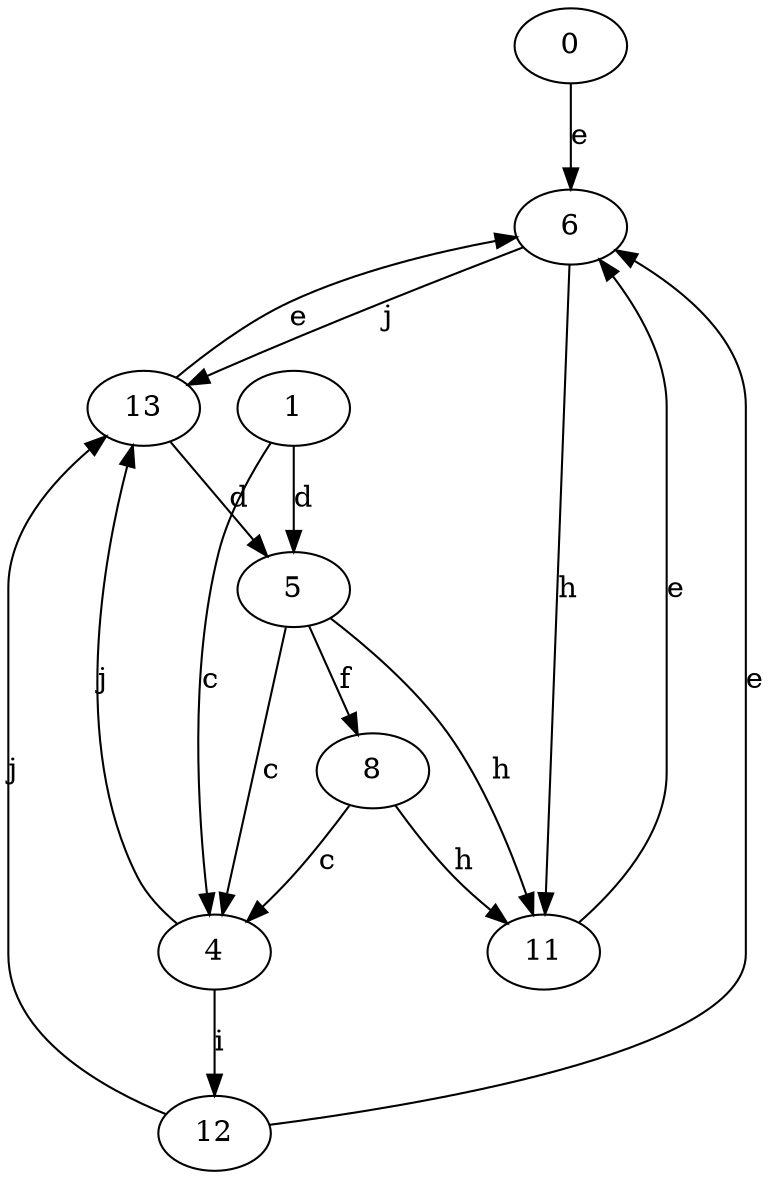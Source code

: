 strict digraph  {
0;
1;
4;
5;
6;
8;
11;
12;
13;
0 -> 6  [label=e];
1 -> 4  [label=c];
1 -> 5  [label=d];
4 -> 12  [label=i];
4 -> 13  [label=j];
5 -> 4  [label=c];
5 -> 8  [label=f];
5 -> 11  [label=h];
6 -> 11  [label=h];
6 -> 13  [label=j];
8 -> 4  [label=c];
8 -> 11  [label=h];
11 -> 6  [label=e];
12 -> 6  [label=e];
12 -> 13  [label=j];
13 -> 5  [label=d];
13 -> 6  [label=e];
}
